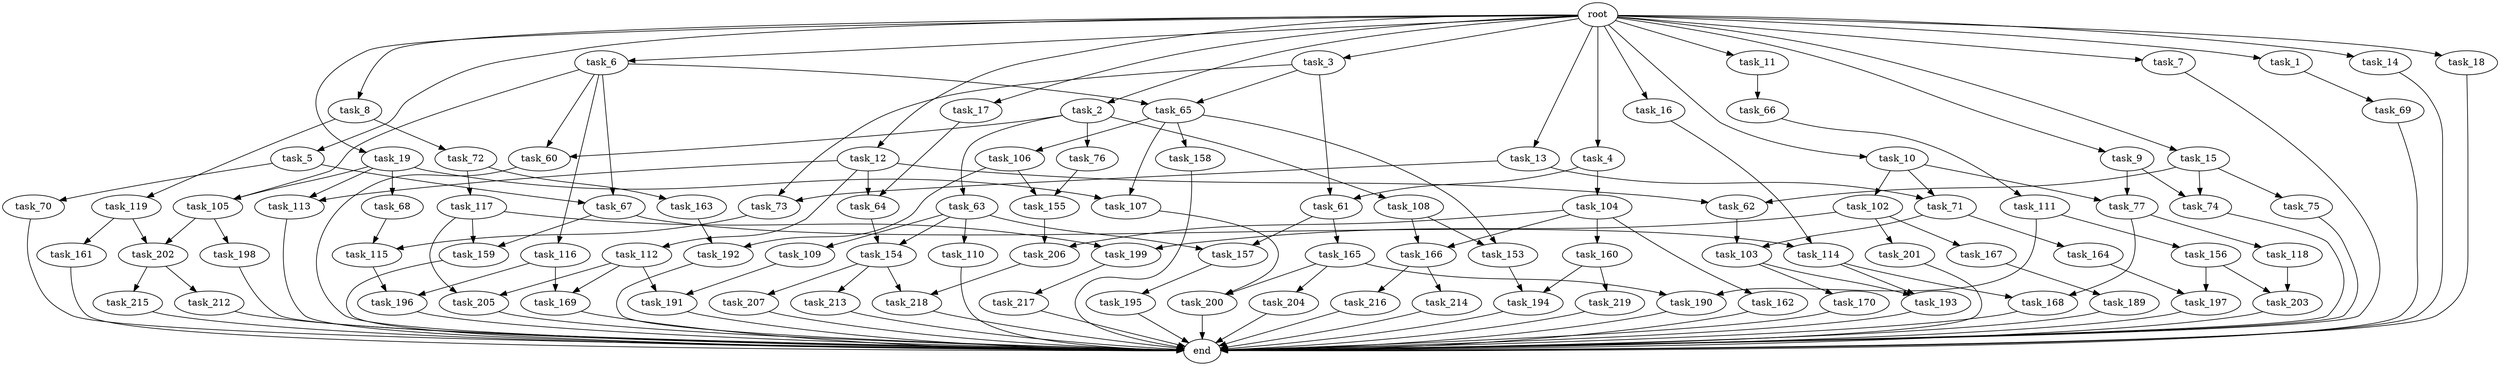digraph G {
  task_207 [size="34359738.368000"];
  task_192 [size="455266533.376000"];
  task_16 [size="1.024000"];
  task_212 [size="34359738.368000"];
  task_168 [size="292057776.128000"];
  task_115 [size="893353197.568000"];
  task_158 [size="695784701.952000"];
  task_19 [size="1.024000"];
  task_12 [size="1.024000"];
  task_190 [size="627065225.216000"];
  task_119 [size="77309411.328000"];
  task_13 [size="1.024000"];
  task_102 [size="695784701.952000"];
  task_11 [size="1.024000"];
  task_113 [size="446676598.784000"];
  task_8 [size="1.024000"];
  task_111 [size="549755813.888000"];
  task_117 [size="309237645.312000"];
  task_162 [size="420906795.008000"];
  task_62 [size="687194767.360000"];
  task_219 [size="309237645.312000"];
  task_107 [size="1005022347.264000"];
  task_6 [size="1.024000"];
  task_108 [size="309237645.312000"];
  task_156 [size="549755813.888000"];
  task_218 [size="171798691.840000"];
  task_72 [size="77309411.328000"];
  task_200 [size="936302870.528000"];
  task_63 [size="309237645.312000"];
  task_217 [size="695784701.952000"];
  root [size="0.000000"];
  task_202 [size="1717986918.400000"];
  task_216 [size="34359738.368000"];
  task_104 [size="214748364.800000"];
  task_7 [size="1.024000"];
  task_74 [size="858993459.200000"];
  task_118 [size="77309411.328000"];
  task_159 [size="446676598.784000"];
  task_106 [size="695784701.952000"];
  task_157 [size="1073741824.000000"];
  task_198 [size="858993459.200000"];
  task_214 [size="34359738.368000"];
  task_215 [size="34359738.368000"];
  task_203 [size="1279900254.208000"];
  task_189 [size="309237645.312000"];
  task_155 [size="558345748.480000"];
  task_77 [size="1005022347.264000"];
  task_165 [size="214748364.800000"];
  task_2 [size="1.024000"];
  task_110 [size="858993459.200000"];
  task_66 [size="420906795.008000"];
  task_4 [size="1.024000"];
  task_103 [size="687194767.360000"];
  task_191 [size="446676598.784000"];
  task_112 [size="137438953.472000"];
  task_199 [size="523986010.112000"];
  task_65 [size="171798691.840000"];
  task_69 [size="420906795.008000"];
  task_73 [size="171798691.840000"];
  task_76 [size="309237645.312000"];
  task_61 [size="352187318.272000"];
  task_114 [size="833223655.424000"];
  task_10 [size="1.024000"];
  task_205 [size="446676598.784000"];
  task_14 [size="1.024000"];
  task_163 [size="309237645.312000"];
  task_1 [size="1.024000"];
  task_18 [size="1.024000"];
  task_153 [size="1554778161.152000"];
  task_75 [size="549755813.888000"];
  task_64 [size="352187318.272000"];
  task_15 [size="1.024000"];
  task_169 [size="274877906.944000"];
  end [size="0.000000"];
  task_164 [size="549755813.888000"];
  task_167 [size="214748364.800000"];
  task_196 [size="352187318.272000"];
  task_70 [size="549755813.888000"];
  task_160 [size="420906795.008000"];
  task_193 [size="764504178.688000"];
  task_3 [size="1.024000"];
  task_170 [size="549755813.888000"];
  task_71 [size="730144440.320000"];
  task_197 [size="1408749273.088000"];
  task_105 [size="343597383.680000"];
  task_201 [size="214748364.800000"];
  task_194 [size="730144440.320000"];
  task_109 [size="858993459.200000"];
  task_60 [size="343597383.680000"];
  task_154 [size="1073741824.000000"];
  task_9 [size="1.024000"];
  task_5 [size="1.024000"];
  task_67 [size="584115552.256000"];
  task_161 [size="858993459.200000"];
  task_17 [size="1.024000"];
  task_204 [size="77309411.328000"];
  task_195 [size="695784701.952000"];
  task_166 [size="1279900254.208000"];
  task_116 [size="34359738.368000"];
  task_68 [size="309237645.312000"];
  task_213 [size="34359738.368000"];
  task_206 [size="970662608.896000"];

  task_207 -> end [size="1.000000"];
  task_192 -> end [size="1.000000"];
  task_16 -> task_114 [size="679477248.000000"];
  task_212 -> end [size="1.000000"];
  task_168 -> end [size="1.000000"];
  task_115 -> task_196 [size="209715200.000000"];
  task_158 -> end [size="1.000000"];
  task_19 -> task_113 [size="301989888.000000"];
  task_19 -> task_68 [size="301989888.000000"];
  task_19 -> task_105 [size="301989888.000000"];
  task_19 -> task_107 [size="301989888.000000"];
  task_12 -> task_113 [size="134217728.000000"];
  task_12 -> task_62 [size="134217728.000000"];
  task_12 -> task_64 [size="134217728.000000"];
  task_12 -> task_112 [size="134217728.000000"];
  task_190 -> end [size="1.000000"];
  task_119 -> task_202 [size="838860800.000000"];
  task_119 -> task_161 [size="838860800.000000"];
  task_13 -> task_71 [size="33554432.000000"];
  task_13 -> task_73 [size="33554432.000000"];
  task_102 -> task_167 [size="209715200.000000"];
  task_102 -> task_199 [size="209715200.000000"];
  task_102 -> task_201 [size="209715200.000000"];
  task_11 -> task_66 [size="411041792.000000"];
  task_113 -> end [size="1.000000"];
  task_8 -> task_119 [size="75497472.000000"];
  task_8 -> task_72 [size="75497472.000000"];
  task_111 -> task_156 [size="536870912.000000"];
  task_111 -> task_190 [size="536870912.000000"];
  task_117 -> task_205 [size="301989888.000000"];
  task_117 -> task_159 [size="301989888.000000"];
  task_117 -> task_199 [size="301989888.000000"];
  task_162 -> end [size="1.000000"];
  task_62 -> task_103 [size="134217728.000000"];
  task_219 -> end [size="1.000000"];
  task_107 -> task_200 [size="838860800.000000"];
  task_6 -> task_105 [size="33554432.000000"];
  task_6 -> task_60 [size="33554432.000000"];
  task_6 -> task_116 [size="33554432.000000"];
  task_6 -> task_67 [size="33554432.000000"];
  task_6 -> task_65 [size="33554432.000000"];
  task_108 -> task_166 [size="838860800.000000"];
  task_108 -> task_153 [size="838860800.000000"];
  task_156 -> task_197 [size="838860800.000000"];
  task_156 -> task_203 [size="838860800.000000"];
  task_218 -> end [size="1.000000"];
  task_72 -> task_163 [size="301989888.000000"];
  task_72 -> task_117 [size="301989888.000000"];
  task_200 -> end [size="1.000000"];
  task_63 -> task_109 [size="838860800.000000"];
  task_63 -> task_157 [size="838860800.000000"];
  task_63 -> task_110 [size="838860800.000000"];
  task_63 -> task_154 [size="838860800.000000"];
  task_217 -> end [size="1.000000"];
  root -> task_2 [size="1.000000"];
  root -> task_7 [size="1.000000"];
  root -> task_5 [size="1.000000"];
  root -> task_11 [size="1.000000"];
  root -> task_10 [size="1.000000"];
  root -> task_16 [size="1.000000"];
  root -> task_4 [size="1.000000"];
  root -> task_17 [size="1.000000"];
  root -> task_3 [size="1.000000"];
  root -> task_13 [size="1.000000"];
  root -> task_18 [size="1.000000"];
  root -> task_9 [size="1.000000"];
  root -> task_19 [size="1.000000"];
  root -> task_6 [size="1.000000"];
  root -> task_14 [size="1.000000"];
  root -> task_8 [size="1.000000"];
  root -> task_12 [size="1.000000"];
  root -> task_15 [size="1.000000"];
  root -> task_1 [size="1.000000"];
  task_202 -> task_212 [size="33554432.000000"];
  task_202 -> task_215 [size="33554432.000000"];
  task_216 -> end [size="1.000000"];
  task_104 -> task_166 [size="411041792.000000"];
  task_104 -> task_160 [size="411041792.000000"];
  task_104 -> task_206 [size="411041792.000000"];
  task_104 -> task_162 [size="411041792.000000"];
  task_7 -> end [size="1.000000"];
  task_74 -> end [size="1.000000"];
  task_118 -> task_203 [size="411041792.000000"];
  task_159 -> end [size="1.000000"];
  task_106 -> task_155 [size="411041792.000000"];
  task_106 -> task_192 [size="411041792.000000"];
  task_157 -> task_195 [size="679477248.000000"];
  task_198 -> end [size="1.000000"];
  task_214 -> end [size="1.000000"];
  task_215 -> end [size="1.000000"];
  task_203 -> end [size="1.000000"];
  task_189 -> end [size="1.000000"];
  task_155 -> task_206 [size="536870912.000000"];
  task_77 -> task_168 [size="75497472.000000"];
  task_77 -> task_118 [size="75497472.000000"];
  task_165 -> task_200 [size="75497472.000000"];
  task_165 -> task_204 [size="75497472.000000"];
  task_165 -> task_190 [size="75497472.000000"];
  task_2 -> task_108 [size="301989888.000000"];
  task_2 -> task_60 [size="301989888.000000"];
  task_2 -> task_76 [size="301989888.000000"];
  task_2 -> task_63 [size="301989888.000000"];
  task_110 -> end [size="1.000000"];
  task_66 -> task_111 [size="536870912.000000"];
  task_4 -> task_61 [size="209715200.000000"];
  task_4 -> task_104 [size="209715200.000000"];
  task_103 -> task_193 [size="536870912.000000"];
  task_103 -> task_170 [size="536870912.000000"];
  task_191 -> end [size="1.000000"];
  task_112 -> task_205 [size="134217728.000000"];
  task_112 -> task_191 [size="134217728.000000"];
  task_112 -> task_169 [size="134217728.000000"];
  task_199 -> task_217 [size="679477248.000000"];
  task_65 -> task_153 [size="679477248.000000"];
  task_65 -> task_106 [size="679477248.000000"];
  task_65 -> task_158 [size="679477248.000000"];
  task_65 -> task_107 [size="679477248.000000"];
  task_69 -> end [size="1.000000"];
  task_73 -> task_115 [size="838860800.000000"];
  task_76 -> task_155 [size="134217728.000000"];
  task_61 -> task_157 [size="209715200.000000"];
  task_61 -> task_165 [size="209715200.000000"];
  task_114 -> task_193 [size="209715200.000000"];
  task_114 -> task_168 [size="209715200.000000"];
  task_10 -> task_71 [size="679477248.000000"];
  task_10 -> task_102 [size="679477248.000000"];
  task_10 -> task_77 [size="679477248.000000"];
  task_205 -> end [size="1.000000"];
  task_14 -> end [size="1.000000"];
  task_163 -> task_192 [size="33554432.000000"];
  task_1 -> task_69 [size="411041792.000000"];
  task_18 -> end [size="1.000000"];
  task_153 -> task_194 [size="411041792.000000"];
  task_75 -> end [size="1.000000"];
  task_64 -> task_154 [size="209715200.000000"];
  task_15 -> task_62 [size="536870912.000000"];
  task_15 -> task_75 [size="536870912.000000"];
  task_15 -> task_74 [size="536870912.000000"];
  task_169 -> end [size="1.000000"];
  task_164 -> task_197 [size="536870912.000000"];
  task_167 -> task_189 [size="301989888.000000"];
  task_196 -> end [size="1.000000"];
  task_70 -> end [size="1.000000"];
  task_160 -> task_219 [size="301989888.000000"];
  task_160 -> task_194 [size="301989888.000000"];
  task_193 -> end [size="1.000000"];
  task_3 -> task_61 [size="134217728.000000"];
  task_3 -> task_73 [size="134217728.000000"];
  task_3 -> task_65 [size="134217728.000000"];
  task_170 -> end [size="1.000000"];
  task_71 -> task_164 [size="536870912.000000"];
  task_71 -> task_103 [size="536870912.000000"];
  task_197 -> end [size="1.000000"];
  task_105 -> task_202 [size="838860800.000000"];
  task_105 -> task_198 [size="838860800.000000"];
  task_201 -> end [size="1.000000"];
  task_194 -> end [size="1.000000"];
  task_109 -> task_191 [size="301989888.000000"];
  task_60 -> end [size="1.000000"];
  task_154 -> task_207 [size="33554432.000000"];
  task_154 -> task_218 [size="33554432.000000"];
  task_154 -> task_213 [size="33554432.000000"];
  task_9 -> task_74 [size="301989888.000000"];
  task_9 -> task_77 [size="301989888.000000"];
  task_5 -> task_70 [size="536870912.000000"];
  task_5 -> task_67 [size="536870912.000000"];
  task_67 -> task_114 [size="134217728.000000"];
  task_67 -> task_159 [size="134217728.000000"];
  task_161 -> end [size="1.000000"];
  task_17 -> task_64 [size="209715200.000000"];
  task_204 -> end [size="1.000000"];
  task_195 -> end [size="1.000000"];
  task_166 -> task_216 [size="33554432.000000"];
  task_166 -> task_214 [size="33554432.000000"];
  task_116 -> task_169 [size="134217728.000000"];
  task_116 -> task_196 [size="134217728.000000"];
  task_68 -> task_115 [size="33554432.000000"];
  task_213 -> end [size="1.000000"];
  task_206 -> task_218 [size="134217728.000000"];
}
